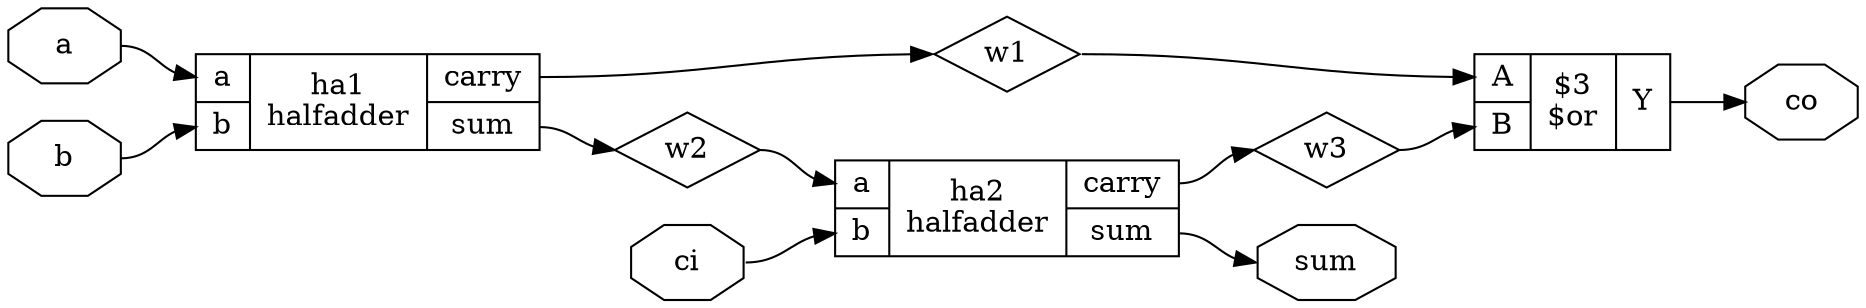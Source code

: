digraph "fulladderS" {
rankdir="LR";
remincross=true;
n2 [ shape=octagon, label="a", color="black", fontcolor="black" ];
n3 [ shape=octagon, label="b", color="black", fontcolor="black" ];
n4 [ shape=octagon, label="ci", color="black", fontcolor="black" ];
n5 [ shape=octagon, label="co", color="black", fontcolor="black" ];
n6 [ shape=octagon, label="sum", color="black", fontcolor="black" ];
n7 [ shape=diamond, label="w1", color="black", fontcolor="black" ];
n8 [ shape=diamond, label="w2", color="black", fontcolor="black" ];
n9 [ shape=diamond, label="w3", color="black", fontcolor="black" ];
c13 [ shape=record, label="{{<p10> A|<p11> B}|$3\n$or|{<p12> Y}}" ];
c15 [ shape=record, label="{{<p2> a|<p3> b}|ha1\nhalfadder|{<p14> carry|<p6> sum}}" ];
c16 [ shape=record, label="{{<p2> a|<p3> b}|ha2\nhalfadder|{<p14> carry|<p6> sum}}" ];
n2:e -> c15:p2:w [color="black", label=""];
n3:e -> c15:p3:w [color="black", label=""];
n4:e -> c16:p3:w [color="black", label=""];
c13:p12:e -> n5:w [color="black", label=""];
c16:p6:e -> n6:w [color="black", label=""];
c15:p14:e -> n7:w [color="black", label=""];
n7:e -> c13:p10:w [color="black", label=""];
c15:p6:e -> n8:w [color="black", label=""];
n8:e -> c16:p2:w [color="black", label=""];
c16:p14:e -> n9:w [color="black", label=""];
n9:e -> c13:p11:w [color="black", label=""];
}
